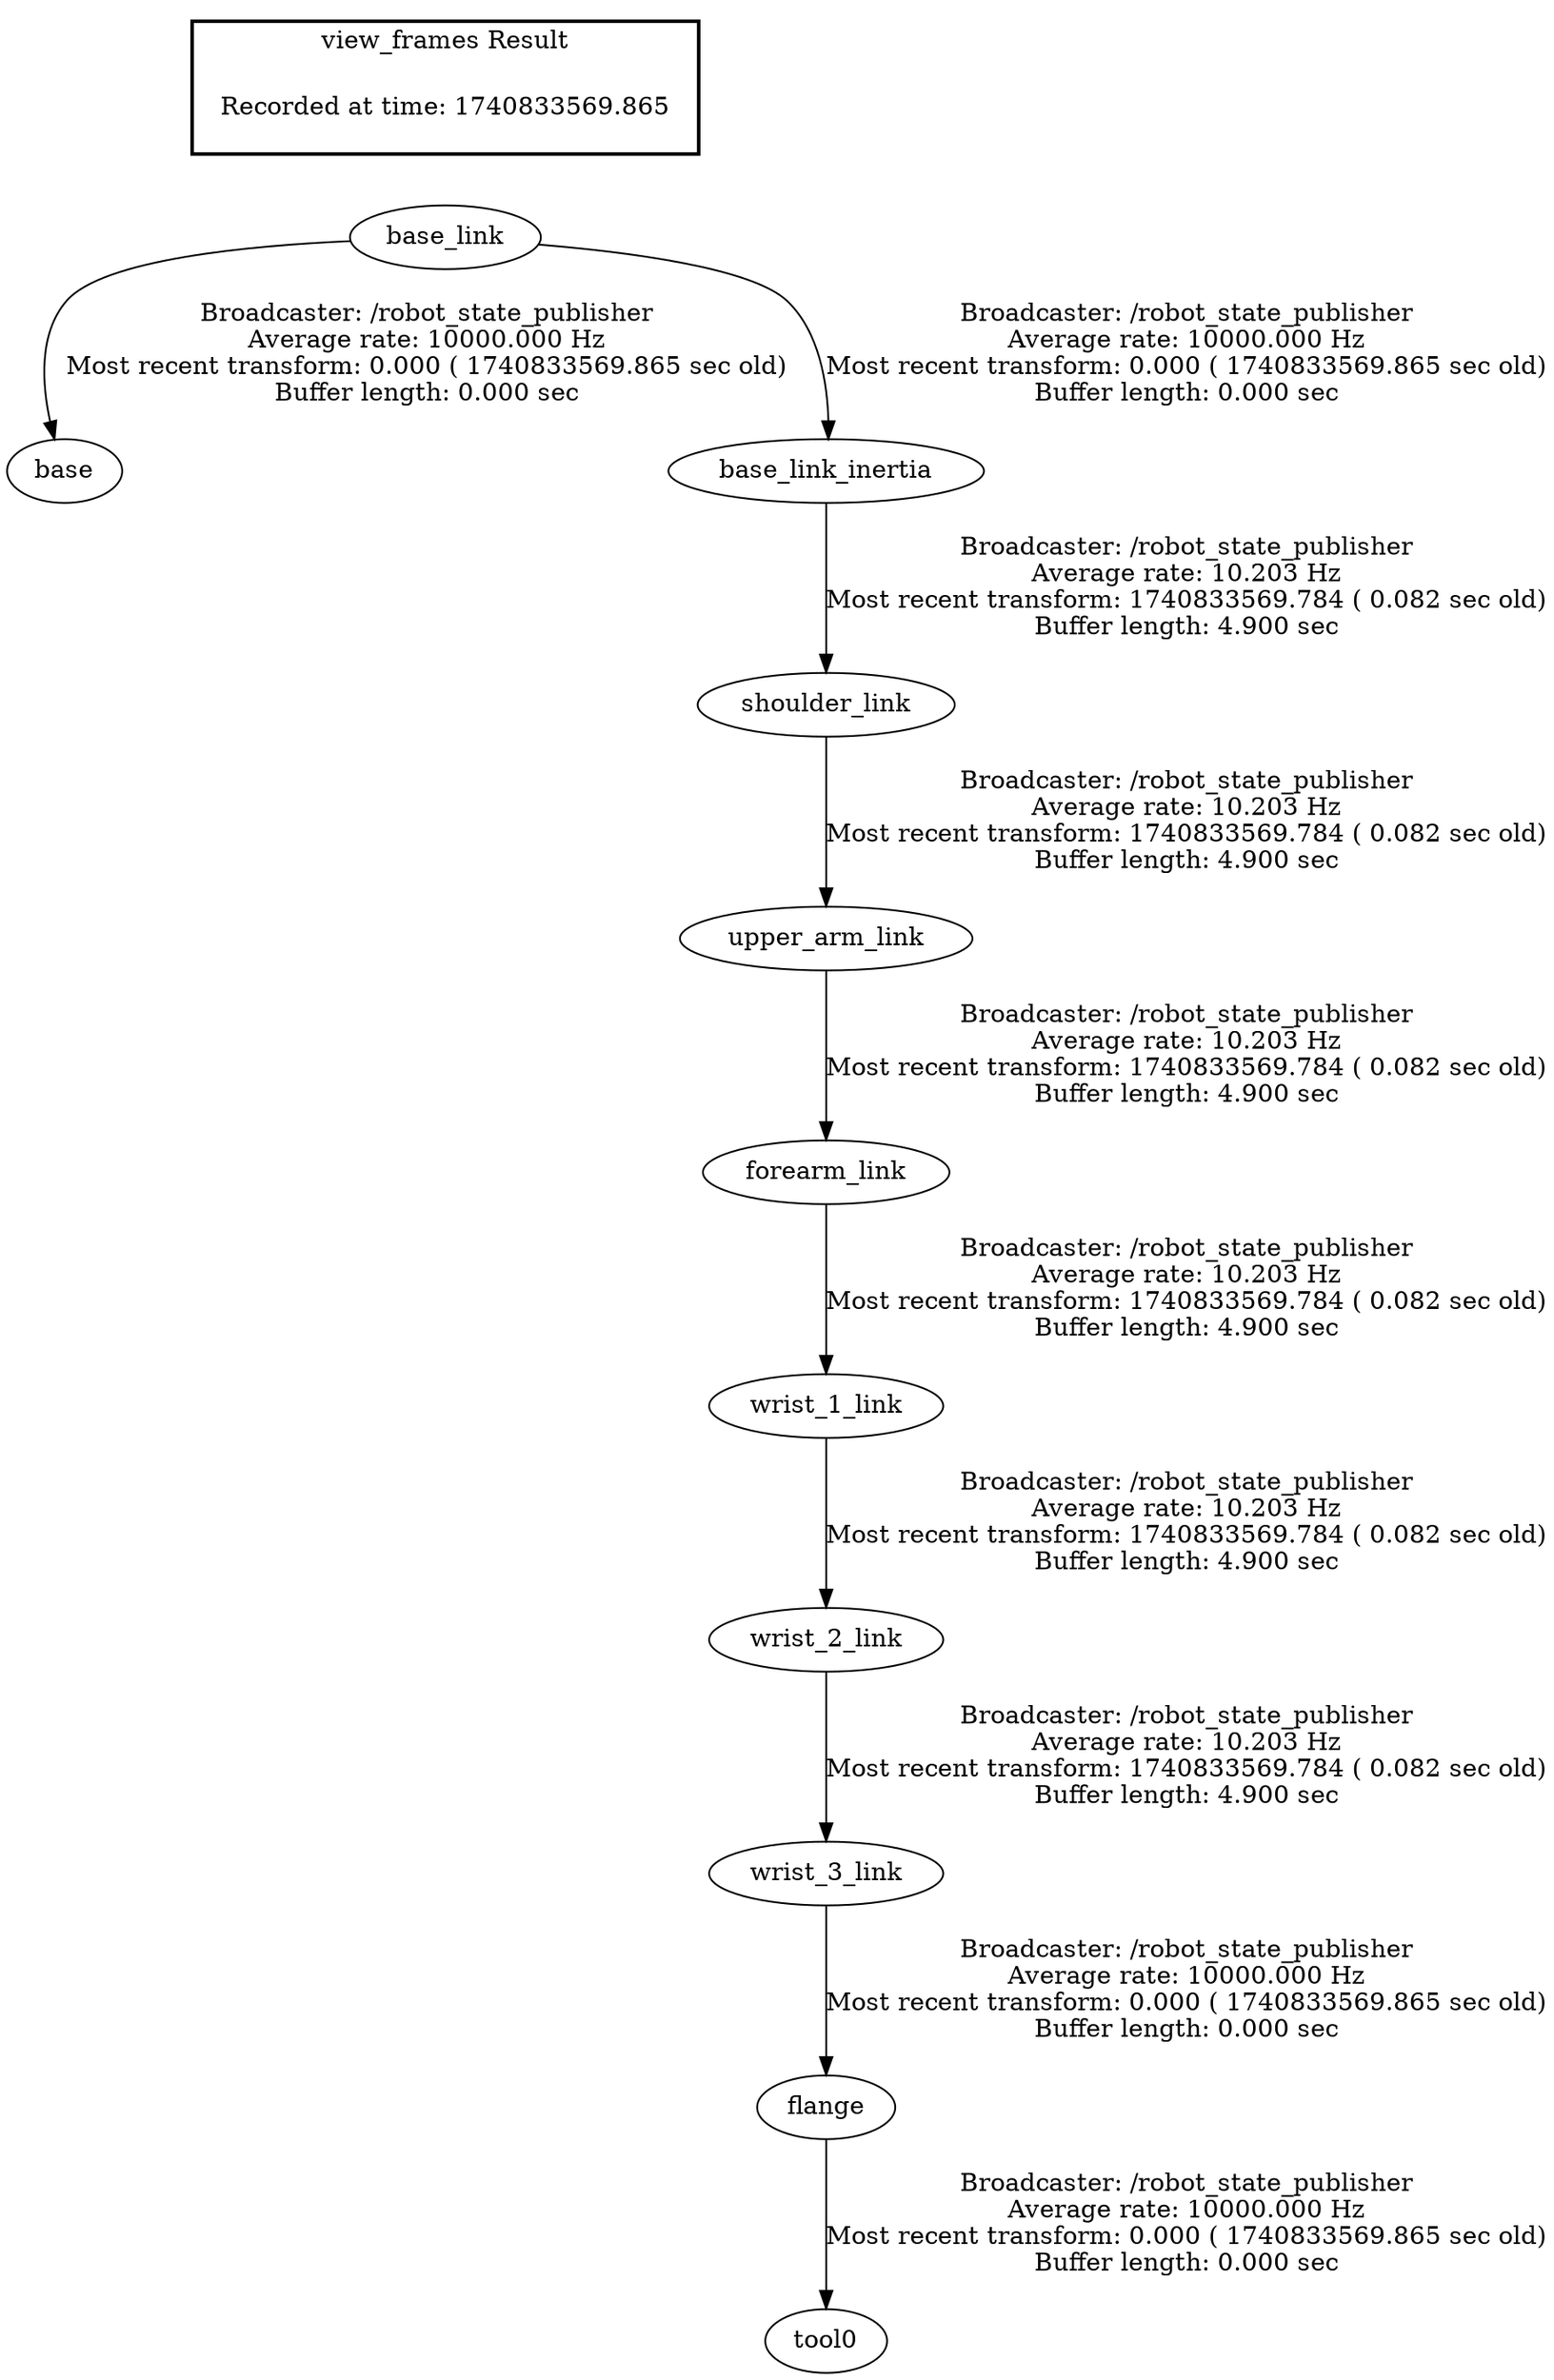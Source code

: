 digraph G {
"base_link" -> "base"[label="Broadcaster: /robot_state_publisher\nAverage rate: 10000.000 Hz\nMost recent transform: 0.000 ( 1740833569.865 sec old)\nBuffer length: 0.000 sec\n"];
"base_link" -> "base_link_inertia"[label="Broadcaster: /robot_state_publisher\nAverage rate: 10000.000 Hz\nMost recent transform: 0.000 ( 1740833569.865 sec old)\nBuffer length: 0.000 sec\n"];
"flange" -> "tool0"[label="Broadcaster: /robot_state_publisher\nAverage rate: 10000.000 Hz\nMost recent transform: 0.000 ( 1740833569.865 sec old)\nBuffer length: 0.000 sec\n"];
"wrist_3_link" -> "flange"[label="Broadcaster: /robot_state_publisher\nAverage rate: 10000.000 Hz\nMost recent transform: 0.000 ( 1740833569.865 sec old)\nBuffer length: 0.000 sec\n"];
"wrist_2_link" -> "wrist_3_link"[label="Broadcaster: /robot_state_publisher\nAverage rate: 10.203 Hz\nMost recent transform: 1740833569.784 ( 0.082 sec old)\nBuffer length: 4.900 sec\n"];
"upper_arm_link" -> "forearm_link"[label="Broadcaster: /robot_state_publisher\nAverage rate: 10.203 Hz\nMost recent transform: 1740833569.784 ( 0.082 sec old)\nBuffer length: 4.900 sec\n"];
"shoulder_link" -> "upper_arm_link"[label="Broadcaster: /robot_state_publisher\nAverage rate: 10.203 Hz\nMost recent transform: 1740833569.784 ( 0.082 sec old)\nBuffer length: 4.900 sec\n"];
"base_link_inertia" -> "shoulder_link"[label="Broadcaster: /robot_state_publisher\nAverage rate: 10.203 Hz\nMost recent transform: 1740833569.784 ( 0.082 sec old)\nBuffer length: 4.900 sec\n"];
"forearm_link" -> "wrist_1_link"[label="Broadcaster: /robot_state_publisher\nAverage rate: 10.203 Hz\nMost recent transform: 1740833569.784 ( 0.082 sec old)\nBuffer length: 4.900 sec\n"];
"wrist_1_link" -> "wrist_2_link"[label="Broadcaster: /robot_state_publisher\nAverage rate: 10.203 Hz\nMost recent transform: 1740833569.784 ( 0.082 sec old)\nBuffer length: 4.900 sec\n"];
edge [style=invis];
 subgraph cluster_legend { style=bold; color=black; label ="view_frames Result";
"Recorded at time: 1740833569.865"[ shape=plaintext ] ;
 }->"base_link";
}